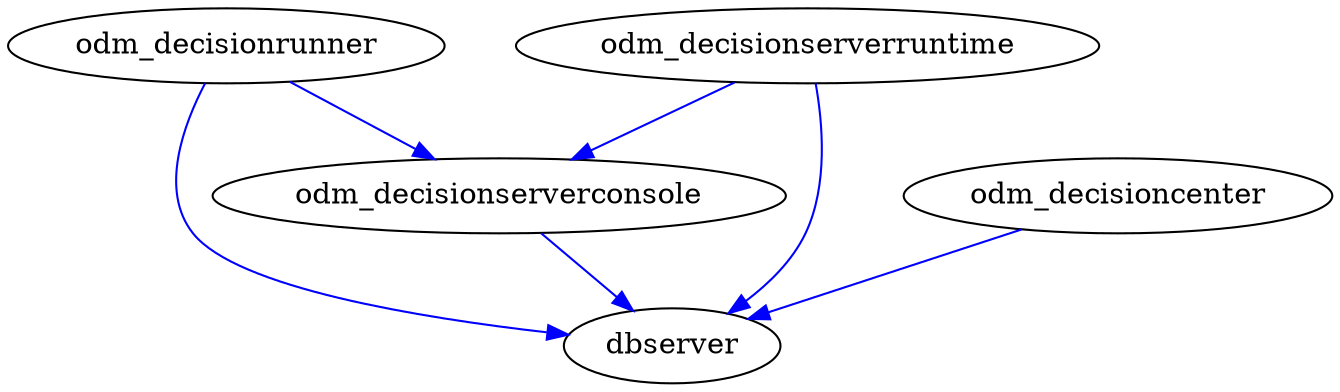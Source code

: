 digraph {
odm_decisionserverconsole->dbserver[color=blue]
odm_decisionrunner->odm_decisionserverconsole[color=blue]
odm_decisionrunner->dbserver[color=blue]
odm_decisionserverruntime->odm_decisionserverconsole[color=blue]
odm_decisionserverruntime->dbserver[color=blue]
odm_decisioncenter->dbserver[color=blue]
}